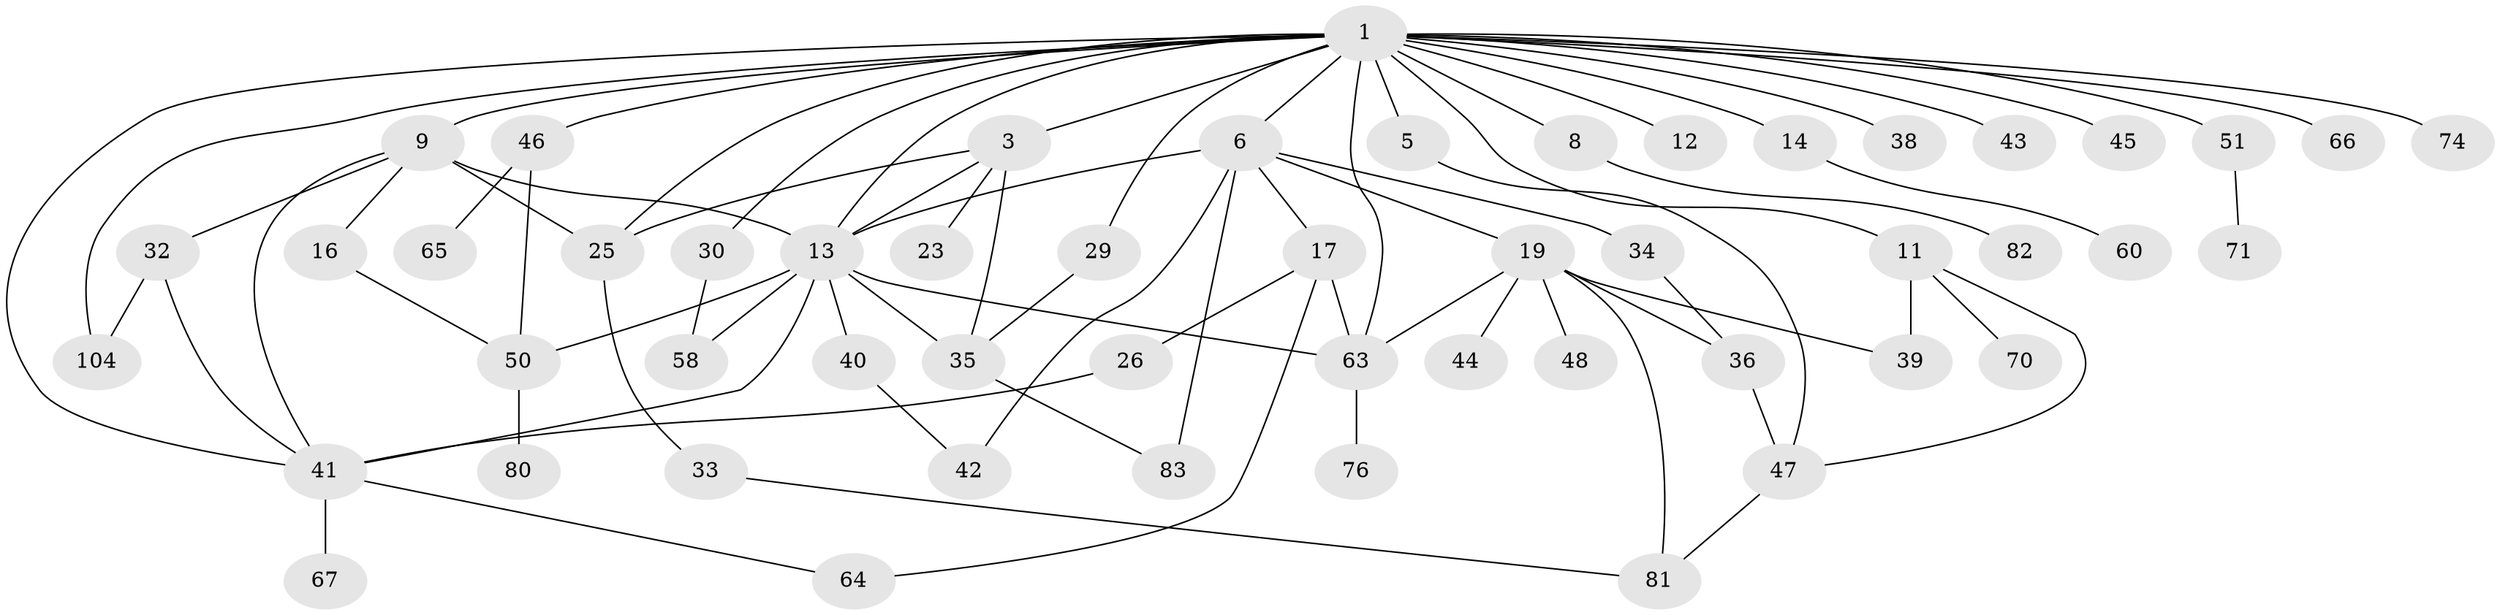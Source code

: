// original degree distribution, {5: 0.0673076923076923, 4: 0.10576923076923077, 6: 0.028846153846153848, 10: 0.019230769230769232, 3: 0.18269230769230768, 8: 0.009615384615384616, 2: 0.2980769230769231, 1: 0.28846153846153844}
// Generated by graph-tools (version 1.1) at 2025/13/03/09/25 04:13:16]
// undirected, 52 vertices, 78 edges
graph export_dot {
graph [start="1"]
  node [color=gray90,style=filled];
  1 [super="+85+2+15+7"];
  3;
  5;
  6 [super="+28"];
  8;
  9 [super="+10"];
  11 [super="+49+21"];
  12;
  13 [super="+22+79+54"];
  14 [super="+73"];
  16;
  17;
  19 [super="+53"];
  23;
  25 [super="+31"];
  26;
  29;
  30;
  32 [super="+78"];
  33;
  34 [super="+77+93"];
  35 [super="+101+37"];
  36 [super="+59"];
  38;
  39;
  40;
  41 [super="+57"];
  42;
  43;
  44;
  45 [super="+56+89"];
  46 [super="+55"];
  47 [super="+88"];
  48;
  50 [super="+72"];
  51 [super="+52"];
  58;
  60;
  63 [super="+69"];
  64;
  65;
  66;
  67;
  70;
  71;
  74;
  76;
  80;
  81 [super="+86"];
  82;
  83;
  104;
  1 -- 6;
  1 -- 74 [weight=2];
  1 -- 25;
  1 -- 66;
  1 -- 3 [weight=2];
  1 -- 5 [weight=2];
  1 -- 38;
  1 -- 8;
  1 -- 9 [weight=2];
  1 -- 13;
  1 -- 14;
  1 -- 51;
  1 -- 30;
  1 -- 41;
  1 -- 43;
  1 -- 45;
  1 -- 46;
  1 -- 29;
  1 -- 63;
  1 -- 104;
  1 -- 11;
  1 -- 12;
  3 -- 23;
  3 -- 25;
  3 -- 35;
  3 -- 13;
  5 -- 47;
  6 -- 17;
  6 -- 19;
  6 -- 34 [weight=2];
  6 -- 42;
  6 -- 13;
  6 -- 83;
  8 -- 82;
  9 -- 32;
  9 -- 16;
  9 -- 13;
  9 -- 25;
  9 -- 41;
  11 -- 39;
  11 -- 70;
  11 -- 47;
  13 -- 40;
  13 -- 50;
  13 -- 58;
  13 -- 63;
  13 -- 35 [weight=2];
  13 -- 41;
  14 -- 60;
  16 -- 50;
  17 -- 26;
  17 -- 64;
  17 -- 63;
  19 -- 39;
  19 -- 44;
  19 -- 48;
  19 -- 63;
  19 -- 81;
  19 -- 36;
  25 -- 33;
  26 -- 41;
  29 -- 35;
  30 -- 58;
  32 -- 104;
  32 -- 41;
  33 -- 81;
  34 -- 36;
  35 -- 83;
  36 -- 47;
  40 -- 42;
  41 -- 64;
  41 -- 67;
  46 -- 65;
  46 -- 50;
  47 -- 81;
  50 -- 80;
  51 -- 71;
  63 -- 76;
}
